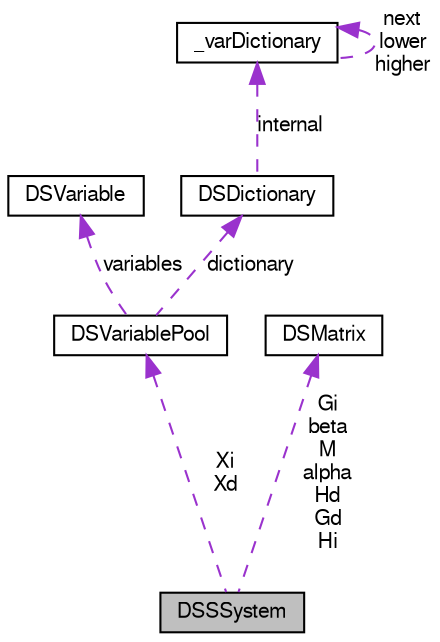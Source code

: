 digraph G
{
  edge [fontname="FreeSans",fontsize="10",labelfontname="FreeSans",labelfontsize="10"];
  node [fontname="FreeSans",fontsize="10",shape=record];
  Node1 [label="DSSSystem",height=0.2,width=0.4,color="black", fillcolor="grey75", style="filled" fontcolor="black"];
  Node2 -> Node1 [dir=back,color="darkorchid3",fontsize="10",style="dashed",label="Xi\nXd",fontname="FreeSans"];
  Node2 [label="DSVariablePool",height=0.2,width=0.4,color="black", fillcolor="white", style="filled",URL="$struct_d_s_variable_pool.html",tooltip="User-level variable pool."];
  Node3 -> Node2 [dir=back,color="darkorchid3",fontsize="10",style="dashed",label="variables",fontname="FreeSans"];
  Node3 [label="DSVariable",height=0.2,width=0.4,color="black", fillcolor="white", style="filled",URL="$struct_d_s_variable.html",tooltip="Basic variable structure containing name, value and NSString with special unicode..."];
  Node4 -> Node2 [dir=back,color="darkorchid3",fontsize="10",style="dashed",label="dictionary",fontname="FreeSans"];
  Node4 [label="DSDictionary",height=0.2,width=0.4,color="black", fillcolor="white", style="filled",URL="$struct_d_s_dictionary.html"];
  Node5 -> Node4 [dir=back,color="darkorchid3",fontsize="10",style="dashed",label="internal",fontname="FreeSans"];
  Node5 [label="_varDictionary",height=0.2,width=0.4,color="black", fillcolor="white", style="filled",URL="$struct__var_dictionary.html",tooltip="Internal dictionary structure."];
  Node5 -> Node5 [dir=back,color="darkorchid3",fontsize="10",style="dashed",label="next\nlower\nhigher",fontname="FreeSans"];
  Node6 -> Node1 [dir=back,color="darkorchid3",fontsize="10",style="dashed",label="Gi\nbeta\nM\nalpha\nHd\nGd\nHi",fontname="FreeSans"];
  Node6 [label="DSMatrix",height=0.2,width=0.4,color="black", fillcolor="white", style="filled",URL="$struct_d_s_matrix.html",tooltip="Data type representing a matrix."];
}
